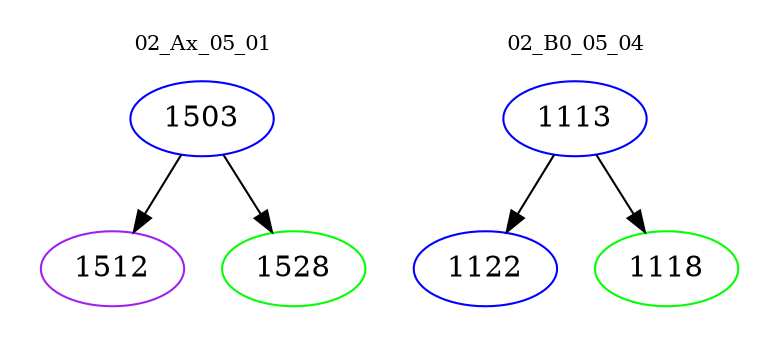 digraph{
subgraph cluster_0 {
color = white
label = "02_Ax_05_01";
fontsize=10;
T0_1503 [label="1503", color="blue"]
T0_1503 -> T0_1512 [color="black"]
T0_1512 [label="1512", color="purple"]
T0_1503 -> T0_1528 [color="black"]
T0_1528 [label="1528", color="green"]
}
subgraph cluster_1 {
color = white
label = "02_B0_05_04";
fontsize=10;
T1_1113 [label="1113", color="blue"]
T1_1113 -> T1_1122 [color="black"]
T1_1122 [label="1122", color="blue"]
T1_1113 -> T1_1118 [color="black"]
T1_1118 [label="1118", color="green"]
}
}

